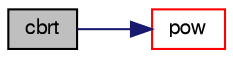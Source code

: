 digraph "cbrt"
{
  bgcolor="transparent";
  edge [fontname="FreeSans",fontsize="10",labelfontname="FreeSans",labelfontsize="10"];
  node [fontname="FreeSans",fontsize="10",shape=record];
  rankdir="LR";
  Node50733 [label="cbrt",height=0.2,width=0.4,color="black", fillcolor="grey75", style="filled", fontcolor="black"];
  Node50733 -> Node50734 [color="midnightblue",fontsize="10",style="solid",fontname="FreeSans"];
  Node50734 [label="pow",height=0.2,width=0.4,color="red",URL="$a21124.html#a7500c8e9d27a442adc75e287de074c7c"];
}
